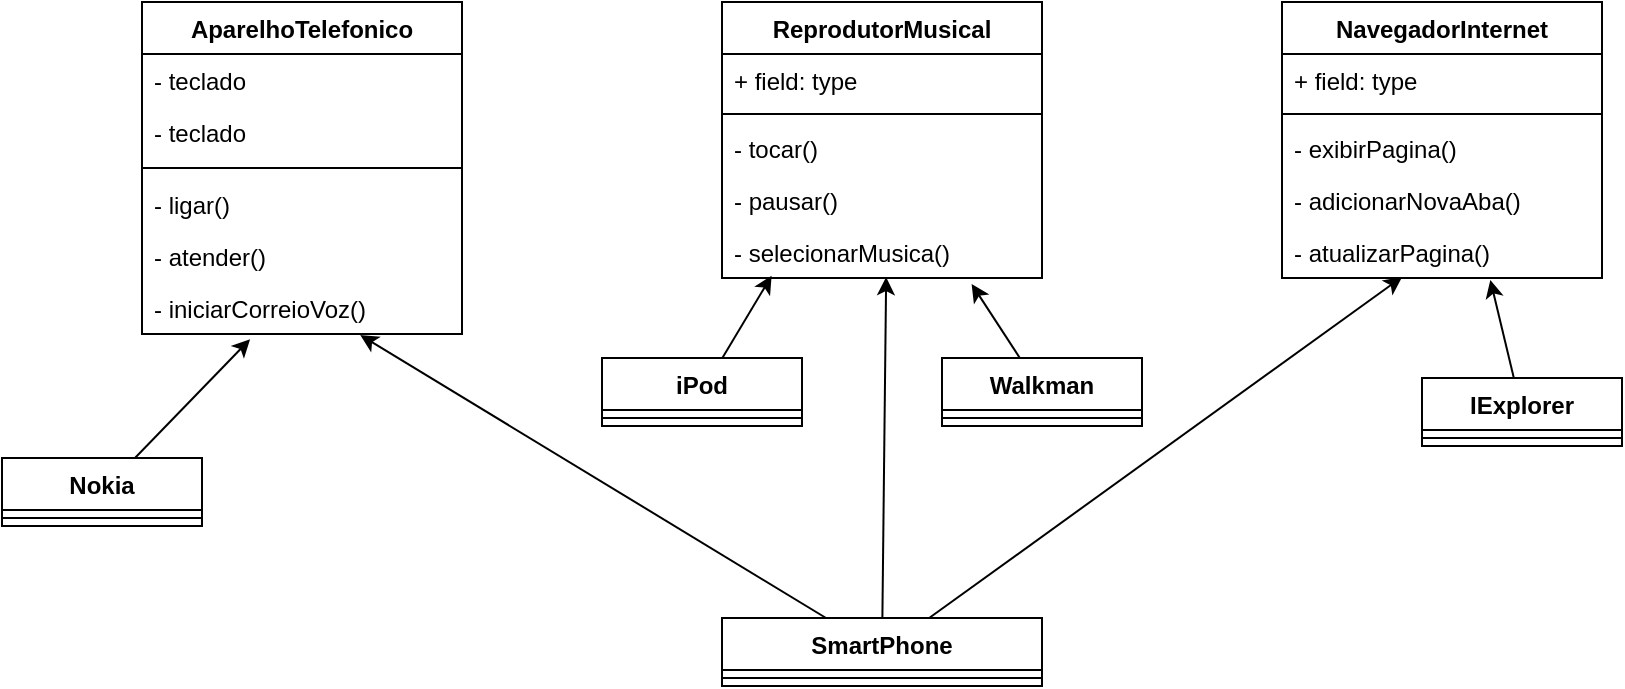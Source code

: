 <mxfile version="24.4.0" type="device">
  <diagram id="C5RBs43oDa-KdzZeNtuy" name="Page-1">
    <mxGraphModel dx="1124" dy="428" grid="1" gridSize="10" guides="1" tooltips="1" connect="1" arrows="1" fold="1" page="0" pageScale="1" pageWidth="827" pageHeight="1169" math="0" shadow="0">
      <root>
        <mxCell id="WIyWlLk6GJQsqaUBKTNV-0" />
        <mxCell id="WIyWlLk6GJQsqaUBKTNV-1" parent="WIyWlLk6GJQsqaUBKTNV-0" />
        <mxCell id="QKX1SGp3BmE-0Zulftwy-0" value="ReprodutorMusical" style="swimlane;fontStyle=1;align=center;verticalAlign=top;childLayout=stackLayout;horizontal=1;startSize=26;horizontalStack=0;resizeParent=1;resizeParentMax=0;resizeLast=0;collapsible=1;marginBottom=0;whiteSpace=wrap;html=1;" parent="WIyWlLk6GJQsqaUBKTNV-1" vertex="1">
          <mxGeometry x="140" y="242" width="160" height="138" as="geometry" />
        </mxCell>
        <mxCell id="QKX1SGp3BmE-0Zulftwy-1" value="+ field: type" style="text;strokeColor=none;fillColor=none;align=left;verticalAlign=top;spacingLeft=4;spacingRight=4;overflow=hidden;rotatable=0;points=[[0,0.5],[1,0.5]];portConstraint=eastwest;whiteSpace=wrap;html=1;" parent="QKX1SGp3BmE-0Zulftwy-0" vertex="1">
          <mxGeometry y="26" width="160" height="26" as="geometry" />
        </mxCell>
        <mxCell id="QKX1SGp3BmE-0Zulftwy-2" value="" style="line;strokeWidth=1;fillColor=none;align=left;verticalAlign=middle;spacingTop=-1;spacingLeft=3;spacingRight=3;rotatable=0;labelPosition=right;points=[];portConstraint=eastwest;strokeColor=inherit;" parent="QKX1SGp3BmE-0Zulftwy-0" vertex="1">
          <mxGeometry y="52" width="160" height="8" as="geometry" />
        </mxCell>
        <mxCell id="QKX1SGp3BmE-0Zulftwy-3" value="- tocar()" style="text;strokeColor=none;fillColor=none;align=left;verticalAlign=top;spacingLeft=4;spacingRight=4;overflow=hidden;rotatable=0;points=[[0,0.5],[1,0.5]];portConstraint=eastwest;whiteSpace=wrap;html=1;" parent="QKX1SGp3BmE-0Zulftwy-0" vertex="1">
          <mxGeometry y="60" width="160" height="26" as="geometry" />
        </mxCell>
        <mxCell id="QKX1SGp3BmE-0Zulftwy-20" value="- pausar()" style="text;strokeColor=none;fillColor=none;align=left;verticalAlign=top;spacingLeft=4;spacingRight=4;overflow=hidden;rotatable=0;points=[[0,0.5],[1,0.5]];portConstraint=eastwest;whiteSpace=wrap;html=1;" parent="QKX1SGp3BmE-0Zulftwy-0" vertex="1">
          <mxGeometry y="86" width="160" height="26" as="geometry" />
        </mxCell>
        <mxCell id="QKX1SGp3BmE-0Zulftwy-21" value="- selecionarMusica()" style="text;strokeColor=none;fillColor=none;align=left;verticalAlign=top;spacingLeft=4;spacingRight=4;overflow=hidden;rotatable=0;points=[[0,0.5],[1,0.5]];portConstraint=eastwest;whiteSpace=wrap;html=1;" parent="QKX1SGp3BmE-0Zulftwy-0" vertex="1">
          <mxGeometry y="112" width="160" height="26" as="geometry" />
        </mxCell>
        <mxCell id="QKX1SGp3BmE-0Zulftwy-4" value="NavegadorInternet" style="swimlane;fontStyle=1;align=center;verticalAlign=top;childLayout=stackLayout;horizontal=1;startSize=26;horizontalStack=0;resizeParent=1;resizeParentMax=0;resizeLast=0;collapsible=1;marginBottom=0;whiteSpace=wrap;html=1;" parent="WIyWlLk6GJQsqaUBKTNV-1" vertex="1">
          <mxGeometry x="420" y="242" width="160" height="138" as="geometry" />
        </mxCell>
        <mxCell id="QKX1SGp3BmE-0Zulftwy-5" value="+ field: type" style="text;strokeColor=none;fillColor=none;align=left;verticalAlign=top;spacingLeft=4;spacingRight=4;overflow=hidden;rotatable=0;points=[[0,0.5],[1,0.5]];portConstraint=eastwest;whiteSpace=wrap;html=1;" parent="QKX1SGp3BmE-0Zulftwy-4" vertex="1">
          <mxGeometry y="26" width="160" height="26" as="geometry" />
        </mxCell>
        <mxCell id="QKX1SGp3BmE-0Zulftwy-6" value="" style="line;strokeWidth=1;fillColor=none;align=left;verticalAlign=middle;spacingTop=-1;spacingLeft=3;spacingRight=3;rotatable=0;labelPosition=right;points=[];portConstraint=eastwest;strokeColor=inherit;" parent="QKX1SGp3BmE-0Zulftwy-4" vertex="1">
          <mxGeometry y="52" width="160" height="8" as="geometry" />
        </mxCell>
        <mxCell id="QKX1SGp3BmE-0Zulftwy-7" value="- exibirPagina()" style="text;strokeColor=none;fillColor=none;align=left;verticalAlign=top;spacingLeft=4;spacingRight=4;overflow=hidden;rotatable=0;points=[[0,0.5],[1,0.5]];portConstraint=eastwest;whiteSpace=wrap;html=1;" parent="QKX1SGp3BmE-0Zulftwy-4" vertex="1">
          <mxGeometry y="60" width="160" height="26" as="geometry" />
        </mxCell>
        <mxCell id="QKX1SGp3BmE-0Zulftwy-22" value="- adicionarNovaAba()" style="text;strokeColor=none;fillColor=none;align=left;verticalAlign=top;spacingLeft=4;spacingRight=4;overflow=hidden;rotatable=0;points=[[0,0.5],[1,0.5]];portConstraint=eastwest;whiteSpace=wrap;html=1;" parent="QKX1SGp3BmE-0Zulftwy-4" vertex="1">
          <mxGeometry y="86" width="160" height="26" as="geometry" />
        </mxCell>
        <mxCell id="QKX1SGp3BmE-0Zulftwy-23" value="- atualizarPagina()" style="text;strokeColor=none;fillColor=none;align=left;verticalAlign=top;spacingLeft=4;spacingRight=4;overflow=hidden;rotatable=0;points=[[0,0.5],[1,0.5]];portConstraint=eastwest;whiteSpace=wrap;html=1;" parent="QKX1SGp3BmE-0Zulftwy-4" vertex="1">
          <mxGeometry y="112" width="160" height="26" as="geometry" />
        </mxCell>
        <mxCell id="QKX1SGp3BmE-0Zulftwy-8" value="SmartPhone" style="swimlane;fontStyle=1;align=center;verticalAlign=top;childLayout=stackLayout;horizontal=1;startSize=26;horizontalStack=0;resizeParent=1;resizeParentMax=0;resizeLast=0;collapsible=1;marginBottom=0;whiteSpace=wrap;html=1;" parent="WIyWlLk6GJQsqaUBKTNV-1" vertex="1">
          <mxGeometry x="140" y="550" width="160" height="34" as="geometry" />
        </mxCell>
        <mxCell id="QKX1SGp3BmE-0Zulftwy-10" value="" style="line;strokeWidth=1;fillColor=none;align=left;verticalAlign=middle;spacingTop=-1;spacingLeft=3;spacingRight=3;rotatable=0;labelPosition=right;points=[];portConstraint=eastwest;strokeColor=inherit;" parent="QKX1SGp3BmE-0Zulftwy-8" vertex="1">
          <mxGeometry y="26" width="160" height="8" as="geometry" />
        </mxCell>
        <mxCell id="QKX1SGp3BmE-0Zulftwy-12" value="AparelhoTelefonico" style="swimlane;fontStyle=1;align=center;verticalAlign=top;childLayout=stackLayout;horizontal=1;startSize=26;horizontalStack=0;resizeParent=1;resizeParentMax=0;resizeLast=0;collapsible=1;marginBottom=0;whiteSpace=wrap;html=1;" parent="WIyWlLk6GJQsqaUBKTNV-1" vertex="1">
          <mxGeometry x="-150" y="242" width="160" height="166" as="geometry" />
        </mxCell>
        <mxCell id="QKX1SGp3BmE-0Zulftwy-13" value="- teclado" style="text;strokeColor=none;fillColor=none;align=left;verticalAlign=top;spacingLeft=4;spacingRight=4;overflow=hidden;rotatable=0;points=[[0,0.5],[1,0.5]];portConstraint=eastwest;whiteSpace=wrap;html=1;" parent="QKX1SGp3BmE-0Zulftwy-12" vertex="1">
          <mxGeometry y="26" width="160" height="26" as="geometry" />
        </mxCell>
        <mxCell id="QKX1SGp3BmE-0Zulftwy-17" value="- teclado" style="text;strokeColor=none;fillColor=none;align=left;verticalAlign=top;spacingLeft=4;spacingRight=4;overflow=hidden;rotatable=0;points=[[0,0.5],[1,0.5]];portConstraint=eastwest;whiteSpace=wrap;html=1;" parent="QKX1SGp3BmE-0Zulftwy-12" vertex="1">
          <mxGeometry y="52" width="160" height="26" as="geometry" />
        </mxCell>
        <mxCell id="QKX1SGp3BmE-0Zulftwy-14" value="" style="line;strokeWidth=1;fillColor=none;align=left;verticalAlign=middle;spacingTop=-1;spacingLeft=3;spacingRight=3;rotatable=0;labelPosition=right;points=[];portConstraint=eastwest;strokeColor=inherit;" parent="QKX1SGp3BmE-0Zulftwy-12" vertex="1">
          <mxGeometry y="78" width="160" height="10" as="geometry" />
        </mxCell>
        <mxCell id="QKX1SGp3BmE-0Zulftwy-15" value="- ligar()" style="text;strokeColor=none;fillColor=none;align=left;verticalAlign=top;spacingLeft=4;spacingRight=4;overflow=hidden;rotatable=0;points=[[0,0.5],[1,0.5]];portConstraint=eastwest;whiteSpace=wrap;html=1;" parent="QKX1SGp3BmE-0Zulftwy-12" vertex="1">
          <mxGeometry y="88" width="160" height="26" as="geometry" />
        </mxCell>
        <mxCell id="QKX1SGp3BmE-0Zulftwy-18" value="- atender()" style="text;strokeColor=none;fillColor=none;align=left;verticalAlign=top;spacingLeft=4;spacingRight=4;overflow=hidden;rotatable=0;points=[[0,0.5],[1,0.5]];portConstraint=eastwest;whiteSpace=wrap;html=1;" parent="QKX1SGp3BmE-0Zulftwy-12" vertex="1">
          <mxGeometry y="114" width="160" height="26" as="geometry" />
        </mxCell>
        <mxCell id="QKX1SGp3BmE-0Zulftwy-19" value="- iniciarCorreioVoz()" style="text;strokeColor=none;fillColor=none;align=left;verticalAlign=top;spacingLeft=4;spacingRight=4;overflow=hidden;rotatable=0;points=[[0,0.5],[1,0.5]];portConstraint=eastwest;whiteSpace=wrap;html=1;" parent="QKX1SGp3BmE-0Zulftwy-12" vertex="1">
          <mxGeometry y="140" width="160" height="26" as="geometry" />
        </mxCell>
        <mxCell id="wzJwNs0tew-lsDUnHvRj-0" style="rounded=0;orthogonalLoop=1;jettySize=auto;html=1;entryX=0.682;entryY=1.02;entryDx=0;entryDy=0;entryPerimeter=0;" edge="1" parent="WIyWlLk6GJQsqaUBKTNV-1" source="QKX1SGp3BmE-0Zulftwy-8" target="QKX1SGp3BmE-0Zulftwy-19">
          <mxGeometry relative="1" as="geometry" />
        </mxCell>
        <mxCell id="wzJwNs0tew-lsDUnHvRj-1" style="rounded=0;orthogonalLoop=1;jettySize=auto;html=1;entryX=0.513;entryY=0.983;entryDx=0;entryDy=0;entryPerimeter=0;" edge="1" parent="WIyWlLk6GJQsqaUBKTNV-1" source="QKX1SGp3BmE-0Zulftwy-8" target="QKX1SGp3BmE-0Zulftwy-21">
          <mxGeometry relative="1" as="geometry" />
        </mxCell>
        <mxCell id="wzJwNs0tew-lsDUnHvRj-2" style="rounded=0;orthogonalLoop=1;jettySize=auto;html=1;entryX=0.375;entryY=0.983;entryDx=0;entryDy=0;entryPerimeter=0;" edge="1" parent="WIyWlLk6GJQsqaUBKTNV-1" source="QKX1SGp3BmE-0Zulftwy-8" target="QKX1SGp3BmE-0Zulftwy-23">
          <mxGeometry relative="1" as="geometry" />
        </mxCell>
        <mxCell id="wzJwNs0tew-lsDUnHvRj-3" value="Nokia" style="swimlane;fontStyle=1;align=center;verticalAlign=top;childLayout=stackLayout;horizontal=1;startSize=26;horizontalStack=0;resizeParent=1;resizeParentMax=0;resizeLast=0;collapsible=1;marginBottom=0;whiteSpace=wrap;html=1;" vertex="1" parent="WIyWlLk6GJQsqaUBKTNV-1">
          <mxGeometry x="-220" y="470" width="100" height="34" as="geometry" />
        </mxCell>
        <mxCell id="wzJwNs0tew-lsDUnHvRj-4" value="" style="line;strokeWidth=1;fillColor=none;align=left;verticalAlign=middle;spacingTop=-1;spacingLeft=3;spacingRight=3;rotatable=0;labelPosition=right;points=[];portConstraint=eastwest;strokeColor=inherit;" vertex="1" parent="wzJwNs0tew-lsDUnHvRj-3">
          <mxGeometry y="26" width="100" height="8" as="geometry" />
        </mxCell>
        <mxCell id="wzJwNs0tew-lsDUnHvRj-5" style="rounded=0;orthogonalLoop=1;jettySize=auto;html=1;entryX=0.338;entryY=1.099;entryDx=0;entryDy=0;entryPerimeter=0;" edge="1" parent="WIyWlLk6GJQsqaUBKTNV-1" source="wzJwNs0tew-lsDUnHvRj-3" target="QKX1SGp3BmE-0Zulftwy-19">
          <mxGeometry relative="1" as="geometry" />
        </mxCell>
        <mxCell id="wzJwNs0tew-lsDUnHvRj-7" value="iPod" style="swimlane;fontStyle=1;align=center;verticalAlign=top;childLayout=stackLayout;horizontal=1;startSize=26;horizontalStack=0;resizeParent=1;resizeParentMax=0;resizeLast=0;collapsible=1;marginBottom=0;whiteSpace=wrap;html=1;" vertex="1" parent="WIyWlLk6GJQsqaUBKTNV-1">
          <mxGeometry x="80" y="420" width="100" height="34" as="geometry" />
        </mxCell>
        <mxCell id="wzJwNs0tew-lsDUnHvRj-8" value="" style="line;strokeWidth=1;fillColor=none;align=left;verticalAlign=middle;spacingTop=-1;spacingLeft=3;spacingRight=3;rotatable=0;labelPosition=right;points=[];portConstraint=eastwest;strokeColor=inherit;" vertex="1" parent="wzJwNs0tew-lsDUnHvRj-7">
          <mxGeometry y="26" width="100" height="8" as="geometry" />
        </mxCell>
        <mxCell id="wzJwNs0tew-lsDUnHvRj-9" style="rounded=0;orthogonalLoop=1;jettySize=auto;html=1;entryX=0.155;entryY=0.956;entryDx=0;entryDy=0;entryPerimeter=0;" edge="1" parent="WIyWlLk6GJQsqaUBKTNV-1" source="wzJwNs0tew-lsDUnHvRj-7" target="QKX1SGp3BmE-0Zulftwy-21">
          <mxGeometry relative="1" as="geometry" />
        </mxCell>
        <mxCell id="wzJwNs0tew-lsDUnHvRj-10" value="Walkman" style="swimlane;fontStyle=1;align=center;verticalAlign=top;childLayout=stackLayout;horizontal=1;startSize=26;horizontalStack=0;resizeParent=1;resizeParentMax=0;resizeLast=0;collapsible=1;marginBottom=0;whiteSpace=wrap;html=1;" vertex="1" parent="WIyWlLk6GJQsqaUBKTNV-1">
          <mxGeometry x="250" y="420" width="100" height="34" as="geometry" />
        </mxCell>
        <mxCell id="wzJwNs0tew-lsDUnHvRj-11" value="" style="line;strokeWidth=1;fillColor=none;align=left;verticalAlign=middle;spacingTop=-1;spacingLeft=3;spacingRight=3;rotatable=0;labelPosition=right;points=[];portConstraint=eastwest;strokeColor=inherit;" vertex="1" parent="wzJwNs0tew-lsDUnHvRj-10">
          <mxGeometry y="26" width="100" height="8" as="geometry" />
        </mxCell>
        <mxCell id="wzJwNs0tew-lsDUnHvRj-12" style="rounded=0;orthogonalLoop=1;jettySize=auto;html=1;entryX=0.78;entryY=1.115;entryDx=0;entryDy=0;entryPerimeter=0;" edge="1" parent="WIyWlLk6GJQsqaUBKTNV-1" source="wzJwNs0tew-lsDUnHvRj-10" target="QKX1SGp3BmE-0Zulftwy-21">
          <mxGeometry relative="1" as="geometry" />
        </mxCell>
        <mxCell id="wzJwNs0tew-lsDUnHvRj-13" value="IExplorer" style="swimlane;fontStyle=1;align=center;verticalAlign=top;childLayout=stackLayout;horizontal=1;startSize=26;horizontalStack=0;resizeParent=1;resizeParentMax=0;resizeLast=0;collapsible=1;marginBottom=0;whiteSpace=wrap;html=1;" vertex="1" parent="WIyWlLk6GJQsqaUBKTNV-1">
          <mxGeometry x="490" y="430" width="100" height="34" as="geometry" />
        </mxCell>
        <mxCell id="wzJwNs0tew-lsDUnHvRj-14" value="" style="line;strokeWidth=1;fillColor=none;align=left;verticalAlign=middle;spacingTop=-1;spacingLeft=3;spacingRight=3;rotatable=0;labelPosition=right;points=[];portConstraint=eastwest;strokeColor=inherit;" vertex="1" parent="wzJwNs0tew-lsDUnHvRj-13">
          <mxGeometry y="26" width="100" height="8" as="geometry" />
        </mxCell>
        <mxCell id="wzJwNs0tew-lsDUnHvRj-15" style="rounded=0;orthogonalLoop=1;jettySize=auto;html=1;entryX=0.651;entryY=1.036;entryDx=0;entryDy=0;entryPerimeter=0;" edge="1" parent="WIyWlLk6GJQsqaUBKTNV-1" source="wzJwNs0tew-lsDUnHvRj-13" target="QKX1SGp3BmE-0Zulftwy-23">
          <mxGeometry relative="1" as="geometry" />
        </mxCell>
      </root>
    </mxGraphModel>
  </diagram>
</mxfile>
